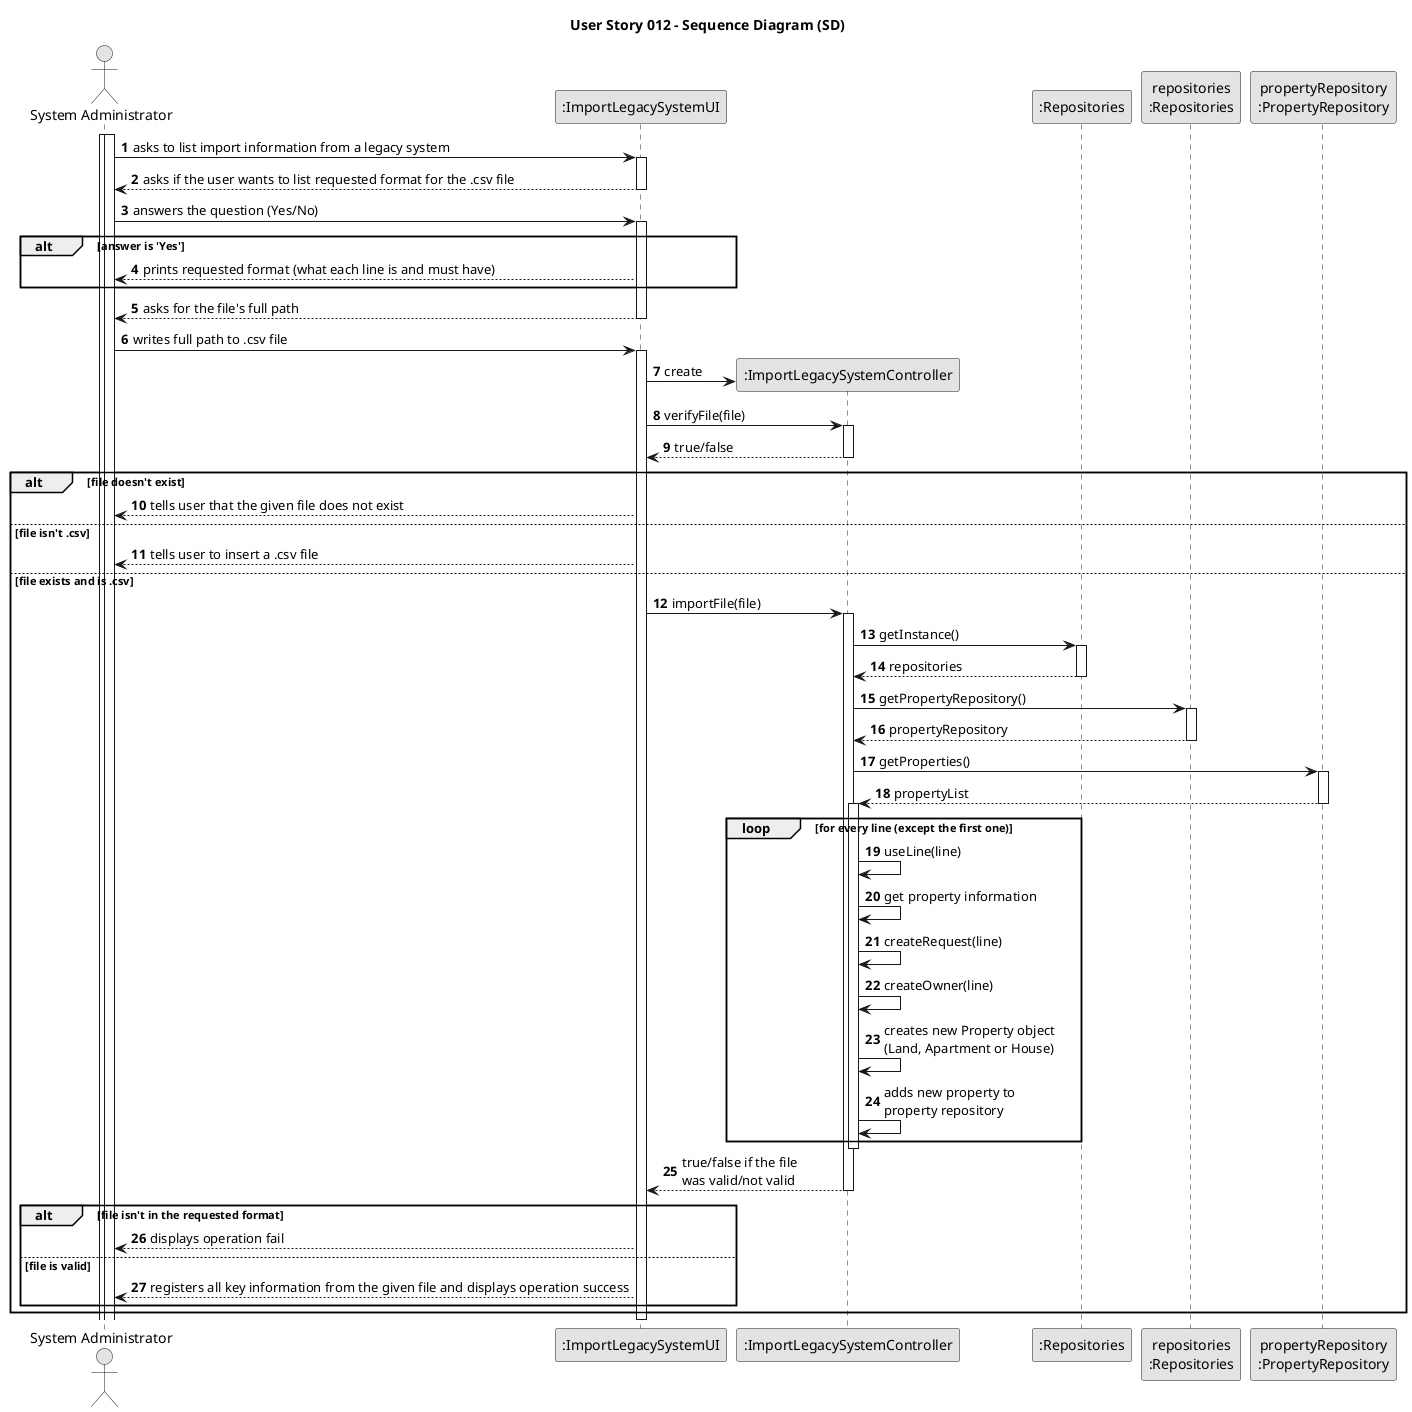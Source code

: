 @startuml
skinparam monochrome true
skinparam packageStyle rectangle
skinparam shadowing false

title User Story 012 - Sequence Diagram (SD)

autonumber

actor "System Administrator" as User
participant ":ImportLegacySystemUI" as System
participant ":ImportLegacySystemController" as CTRL
participant ":Repositories" as RepositorySingleton
participant "repositories\n:Repositories" as PLAT
participant "propertyRepository\n:PropertyRepository" as PropertyRepository

activate User

    activate User
    User -> System : asks to list import information from a legacy system
    activate System

    System --> User : asks if the user wants to list requested format for the .csv file
    deactivate System

    User -> System : answers the question (Yes/No)
    activate System

    alt answer is 'Yes'
    System --> User : prints requested format (what each line is and must have)
    end

    System --> User : asks for the file's full path
    deactivate System

    User -> System : writes full path to .csv file
    activate System

    System -> CTRL** : create
    System -> CTRL : verifyFile(file)
    activate CTRL

    CTRL --> System : true/false
    deactivate CTRL

    alt file doesn't exist
        System --> User : tells user that the given file does not exist
    else file isn't .csv
        System --> User : tells user to insert a .csv file
    else file exists and is .csv
        System -> CTRL : importFile(file)
        activate CTRL
        CTRL -> RepositorySingleton : getInstance()
        activate RepositorySingleton

        RepositorySingleton --> CTRL: repositories
        deactivate RepositorySingleton

        CTRL -> PLAT : getPropertyRepository()
        activate PLAT

        PLAT --> CTRL: propertyRepository
        deactivate PLAT

        CTRL -> PropertyRepository : getProperties()
        activate PropertyRepository

        PropertyRepository --> CTRL : propertyList
        deactivate PropertyRepository
        loop for every line (except the first one)
        activate CTRL
            CTRL -> CTRL : useLine(line)
            CTRL -> CTRL : get property information
            CTRL -> CTRL : createRequest(line)
            CTRL -> CTRL : createOwner(line)
            CTRL -> CTRL : creates new Property object\n(Land, Apartment or House)
            CTRL -> CTRL : adds new property to\nproperty repository
        end
        deactivate CTRL
        CTRL --> System : true/false if the file\nwas valid/not valid
        deactivate CTRL
        alt file isn't in the requested format
            System --> User : displays operation fail
        else file is valid
            System --> User : registers all key information from the given file and displays operation success
        end
    end

    deactivate System


@enduml